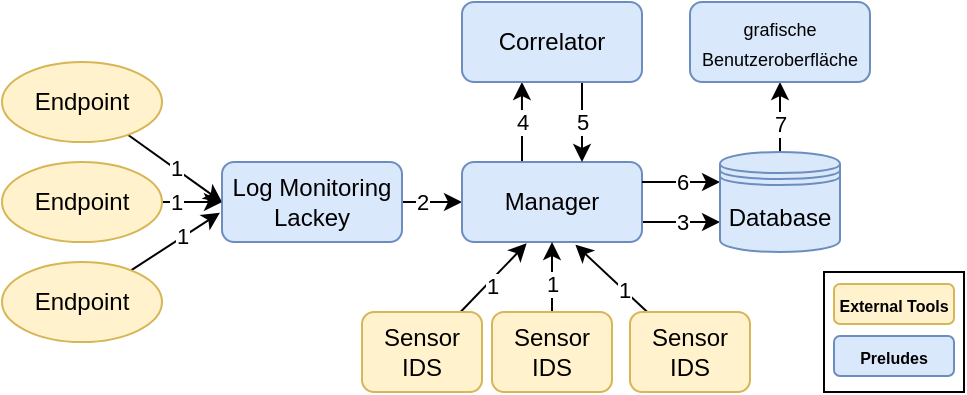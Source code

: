 <mxfile version="21.3.2" type="device">
  <diagram id="C5RBs43oDa-KdzZeNtuy" name="Page-1">
    <mxGraphModel dx="989" dy="510" grid="1" gridSize="10" guides="1" tooltips="1" connect="1" arrows="1" fold="1" page="1" pageScale="1" pageWidth="827" pageHeight="1169" math="0" shadow="0">
      <root>
        <mxCell id="WIyWlLk6GJQsqaUBKTNV-0" />
        <mxCell id="WIyWlLk6GJQsqaUBKTNV-1" parent="WIyWlLk6GJQsqaUBKTNV-0" />
        <mxCell id="Tn3Q-JOgf97j42v1SPCj-45" value="" style="rounded=0;whiteSpace=wrap;html=1;" parent="WIyWlLk6GJQsqaUBKTNV-1" vertex="1">
          <mxGeometry x="481" y="205" width="70" height="60" as="geometry" />
        </mxCell>
        <mxCell id="Tn3Q-JOgf97j42v1SPCj-21" value="1" style="rounded=0;orthogonalLoop=1;jettySize=auto;html=1;entryX=0;entryY=0.5;entryDx=0;entryDy=0;" parent="WIyWlLk6GJQsqaUBKTNV-1" source="Tn3Q-JOgf97j42v1SPCj-0" target="Tn3Q-JOgf97j42v1SPCj-3" edge="1">
          <mxGeometry relative="1" as="geometry" />
        </mxCell>
        <mxCell id="Tn3Q-JOgf97j42v1SPCj-0" value="Endpoint" style="ellipse;whiteSpace=wrap;html=1;fillColor=#fff2cc;strokeColor=#d6b656;" parent="WIyWlLk6GJQsqaUBKTNV-1" vertex="1">
          <mxGeometry x="70" y="100" width="80" height="40" as="geometry" />
        </mxCell>
        <mxCell id="Tn3Q-JOgf97j42v1SPCj-22" value="2" style="edgeStyle=orthogonalEdgeStyle;rounded=0;orthogonalLoop=1;jettySize=auto;html=1;" parent="WIyWlLk6GJQsqaUBKTNV-1" edge="1">
          <mxGeometry x="-0.333" relative="1" as="geometry">
            <mxPoint x="270" y="170.029" as="sourcePoint" />
            <mxPoint x="300" y="170.029" as="targetPoint" />
            <mxPoint as="offset" />
          </mxGeometry>
        </mxCell>
        <mxCell id="Tn3Q-JOgf97j42v1SPCj-3" value="Log Monitoring Lackey" style="rounded=1;whiteSpace=wrap;html=1;fillColor=#dae8fc;strokeColor=#6c8ebf;" parent="WIyWlLk6GJQsqaUBKTNV-1" vertex="1">
          <mxGeometry x="180" y="150" width="90" height="40" as="geometry" />
        </mxCell>
        <mxCell id="Tn3Q-JOgf97j42v1SPCj-19" style="rounded=0;orthogonalLoop=1;jettySize=auto;html=1;" parent="WIyWlLk6GJQsqaUBKTNV-1" source="Tn3Q-JOgf97j42v1SPCj-7" target="Tn3Q-JOgf97j42v1SPCj-3" edge="1">
          <mxGeometry relative="1" as="geometry" />
        </mxCell>
        <mxCell id="Tn3Q-JOgf97j42v1SPCj-31" value="1" style="edgeLabel;html=1;align=center;verticalAlign=middle;resizable=0;points=[];" parent="Tn3Q-JOgf97j42v1SPCj-19" vertex="1" connectable="0">
          <mxGeometry x="-0.578" relative="1" as="geometry">
            <mxPoint as="offset" />
          </mxGeometry>
        </mxCell>
        <mxCell id="Tn3Q-JOgf97j42v1SPCj-7" value="Endpoint" style="ellipse;whiteSpace=wrap;html=1;fillColor=#fff2cc;strokeColor=#d6b656;" parent="WIyWlLk6GJQsqaUBKTNV-1" vertex="1">
          <mxGeometry x="70" y="150" width="80" height="40" as="geometry" />
        </mxCell>
        <mxCell id="Tn3Q-JOgf97j42v1SPCj-20" style="rounded=0;orthogonalLoop=1;jettySize=auto;html=1;entryX=-0.011;entryY=0.633;entryDx=0;entryDy=0;entryPerimeter=0;" parent="WIyWlLk6GJQsqaUBKTNV-1" source="Tn3Q-JOgf97j42v1SPCj-9" target="Tn3Q-JOgf97j42v1SPCj-3" edge="1">
          <mxGeometry relative="1" as="geometry" />
        </mxCell>
        <mxCell id="Tn3Q-JOgf97j42v1SPCj-32" value="1" style="edgeLabel;html=1;align=center;verticalAlign=middle;resizable=0;points=[];" parent="Tn3Q-JOgf97j42v1SPCj-20" vertex="1" connectable="0">
          <mxGeometry x="0.177" y="1" relative="1" as="geometry">
            <mxPoint as="offset" />
          </mxGeometry>
        </mxCell>
        <mxCell id="Tn3Q-JOgf97j42v1SPCj-9" value="Endpoint" style="ellipse;whiteSpace=wrap;html=1;fillColor=#fff2cc;strokeColor=#d6b656;" parent="WIyWlLk6GJQsqaUBKTNV-1" vertex="1">
          <mxGeometry x="70" y="200" width="80" height="40" as="geometry" />
        </mxCell>
        <mxCell id="Tn3Q-JOgf97j42v1SPCj-23" value="3" style="edgeStyle=orthogonalEdgeStyle;rounded=0;orthogonalLoop=1;jettySize=auto;html=1;entryX=0;entryY=0.7;entryDx=0;entryDy=0;" parent="WIyWlLk6GJQsqaUBKTNV-1" source="Tn3Q-JOgf97j42v1SPCj-10" target="Tn3Q-JOgf97j42v1SPCj-15" edge="1">
          <mxGeometry x="-0.01" relative="1" as="geometry">
            <Array as="points">
              <mxPoint x="400" y="180" />
              <mxPoint x="400" y="180" />
            </Array>
            <mxPoint as="offset" />
          </mxGeometry>
        </mxCell>
        <mxCell id="sbTWm5aFAzDxIG2KstyV-0" value="4" style="edgeStyle=orthogonalEdgeStyle;rounded=0;orthogonalLoop=1;jettySize=auto;html=1;entryX=0.333;entryY=1;entryDx=0;entryDy=0;entryPerimeter=0;" edge="1" parent="WIyWlLk6GJQsqaUBKTNV-1" source="Tn3Q-JOgf97j42v1SPCj-10" target="Tn3Q-JOgf97j42v1SPCj-11">
          <mxGeometry relative="1" as="geometry">
            <mxPoint x="330" y="100" as="targetPoint" />
            <Array as="points">
              <mxPoint x="330" y="140" />
              <mxPoint x="330" y="140" />
            </Array>
          </mxGeometry>
        </mxCell>
        <mxCell id="Tn3Q-JOgf97j42v1SPCj-10" value="Manager" style="rounded=1;whiteSpace=wrap;html=1;fillColor=#dae8fc;strokeColor=#6c8ebf;" parent="WIyWlLk6GJQsqaUBKTNV-1" vertex="1">
          <mxGeometry x="300" y="150" width="90" height="40" as="geometry" />
        </mxCell>
        <mxCell id="Tn3Q-JOgf97j42v1SPCj-30" value="5" style="edgeStyle=orthogonalEdgeStyle;rounded=0;orthogonalLoop=1;jettySize=auto;html=1;endArrow=classic;endFill=1;startArrow=none;startFill=0;" parent="WIyWlLk6GJQsqaUBKTNV-1" source="Tn3Q-JOgf97j42v1SPCj-11" target="Tn3Q-JOgf97j42v1SPCj-10" edge="1">
          <mxGeometry relative="1" as="geometry">
            <Array as="points">
              <mxPoint x="360" y="130" />
              <mxPoint x="360" y="130" />
            </Array>
            <mxPoint as="offset" />
          </mxGeometry>
        </mxCell>
        <mxCell id="Tn3Q-JOgf97j42v1SPCj-11" value="Correlator" style="rounded=1;whiteSpace=wrap;html=1;fillColor=#dae8fc;strokeColor=#6c8ebf;" parent="WIyWlLk6GJQsqaUBKTNV-1" vertex="1">
          <mxGeometry x="300" y="70" width="90" height="40" as="geometry" />
        </mxCell>
        <mxCell id="Tn3Q-JOgf97j42v1SPCj-28" style="rounded=0;orthogonalLoop=1;jettySize=auto;html=1;" parent="WIyWlLk6GJQsqaUBKTNV-1" source="Tn3Q-JOgf97j42v1SPCj-12" edge="1">
          <mxGeometry relative="1" as="geometry">
            <mxPoint x="345" y="190" as="targetPoint" />
          </mxGeometry>
        </mxCell>
        <mxCell id="Tn3Q-JOgf97j42v1SPCj-34" value="1" style="edgeLabel;html=1;align=center;verticalAlign=middle;resizable=0;points=[];" parent="Tn3Q-JOgf97j42v1SPCj-28" vertex="1" connectable="0">
          <mxGeometry x="-0.4" y="-1" relative="1" as="geometry">
            <mxPoint x="-1" y="-4" as="offset" />
          </mxGeometry>
        </mxCell>
        <mxCell id="Tn3Q-JOgf97j42v1SPCj-12" value="Sensor IDS" style="rounded=1;whiteSpace=wrap;html=1;fillColor=#fff2cc;strokeColor=#d6b656;" parent="WIyWlLk6GJQsqaUBKTNV-1" vertex="1">
          <mxGeometry x="315" y="225" width="60" height="40" as="geometry" />
        </mxCell>
        <mxCell id="Tn3Q-JOgf97j42v1SPCj-27" style="rounded=0;orthogonalLoop=1;jettySize=auto;html=1;entryX=0.359;entryY=1.017;entryDx=0;entryDy=0;entryPerimeter=0;" parent="WIyWlLk6GJQsqaUBKTNV-1" source="Tn3Q-JOgf97j42v1SPCj-13" target="Tn3Q-JOgf97j42v1SPCj-10" edge="1">
          <mxGeometry relative="1" as="geometry" />
        </mxCell>
        <mxCell id="Tn3Q-JOgf97j42v1SPCj-33" value="1" style="edgeLabel;html=1;align=center;verticalAlign=middle;resizable=0;points=[];" parent="Tn3Q-JOgf97j42v1SPCj-27" vertex="1" connectable="0">
          <mxGeometry x="-0.133" y="-2" relative="1" as="geometry">
            <mxPoint as="offset" />
          </mxGeometry>
        </mxCell>
        <mxCell id="Tn3Q-JOgf97j42v1SPCj-13" value="&lt;div&gt;Sensor&lt;/div&gt;&lt;div&gt;IDS&lt;br&gt;&lt;/div&gt;" style="rounded=1;whiteSpace=wrap;html=1;fillColor=#fff2cc;strokeColor=#d6b656;" parent="WIyWlLk6GJQsqaUBKTNV-1" vertex="1">
          <mxGeometry x="250" y="225" width="60" height="40" as="geometry" />
        </mxCell>
        <mxCell id="Tn3Q-JOgf97j42v1SPCj-29" style="rounded=0;orthogonalLoop=1;jettySize=auto;html=1;entryX=0.63;entryY=1.033;entryDx=0;entryDy=0;entryPerimeter=0;" parent="WIyWlLk6GJQsqaUBKTNV-1" source="Tn3Q-JOgf97j42v1SPCj-14" target="Tn3Q-JOgf97j42v1SPCj-10" edge="1">
          <mxGeometry relative="1" as="geometry" />
        </mxCell>
        <mxCell id="Tn3Q-JOgf97j42v1SPCj-35" value="1" style="edgeLabel;html=1;align=center;verticalAlign=middle;resizable=0;points=[];" parent="Tn3Q-JOgf97j42v1SPCj-29" vertex="1" connectable="0">
          <mxGeometry x="-0.354" relative="1" as="geometry">
            <mxPoint as="offset" />
          </mxGeometry>
        </mxCell>
        <mxCell id="Tn3Q-JOgf97j42v1SPCj-14" value="Sensor IDS" style="rounded=1;whiteSpace=wrap;html=1;fillColor=#fff2cc;strokeColor=#d6b656;" parent="WIyWlLk6GJQsqaUBKTNV-1" vertex="1">
          <mxGeometry x="384" y="225" width="60" height="40" as="geometry" />
        </mxCell>
        <mxCell id="Tn3Q-JOgf97j42v1SPCj-26" style="edgeStyle=orthogonalEdgeStyle;rounded=0;orthogonalLoop=1;jettySize=auto;html=1;entryX=0.5;entryY=1;entryDx=0;entryDy=0;" parent="WIyWlLk6GJQsqaUBKTNV-1" source="Tn3Q-JOgf97j42v1SPCj-15" target="Tn3Q-JOgf97j42v1SPCj-17" edge="1">
          <mxGeometry relative="1" as="geometry" />
        </mxCell>
        <mxCell id="Tn3Q-JOgf97j42v1SPCj-39" value="7" style="edgeLabel;html=1;align=center;verticalAlign=middle;resizable=0;points=[];" parent="Tn3Q-JOgf97j42v1SPCj-26" vertex="1" connectable="0">
          <mxGeometry x="-0.348" relative="1" as="geometry">
            <mxPoint as="offset" />
          </mxGeometry>
        </mxCell>
        <mxCell id="sbTWm5aFAzDxIG2KstyV-1" value="6" style="edgeStyle=orthogonalEdgeStyle;rounded=0;orthogonalLoop=1;jettySize=auto;html=1;endArrow=none;endFill=0;startArrow=classic;startFill=1;" edge="1" parent="WIyWlLk6GJQsqaUBKTNV-1" source="Tn3Q-JOgf97j42v1SPCj-15">
          <mxGeometry relative="1" as="geometry">
            <mxPoint x="390" y="160" as="targetPoint" />
            <Array as="points">
              <mxPoint x="390" y="160" />
            </Array>
          </mxGeometry>
        </mxCell>
        <mxCell id="Tn3Q-JOgf97j42v1SPCj-15" value="Database" style="shape=datastore;whiteSpace=wrap;html=1;fillColor=#dae8fc;strokeColor=#6c8ebf;" parent="WIyWlLk6GJQsqaUBKTNV-1" vertex="1">
          <mxGeometry x="429" y="145" width="60" height="50" as="geometry" />
        </mxCell>
        <mxCell id="Tn3Q-JOgf97j42v1SPCj-17" value="&lt;font style=&quot;font-size: 9px;&quot;&gt;grafische Benutzeroberfläche&lt;/font&gt;" style="rounded=1;whiteSpace=wrap;html=1;fillColor=#dae8fc;strokeColor=#6c8ebf;" parent="WIyWlLk6GJQsqaUBKTNV-1" vertex="1">
          <mxGeometry x="414" y="70" width="90" height="40" as="geometry" />
        </mxCell>
        <mxCell id="Tn3Q-JOgf97j42v1SPCj-41" value="&lt;font style=&quot;font-size: 8px;&quot;&gt;&lt;b&gt;&lt;font style=&quot;font-size: 8px;&quot;&gt;External Tools&lt;br&gt;&lt;/font&gt;&lt;/b&gt;&lt;/font&gt;" style="rounded=1;whiteSpace=wrap;html=1;fillColor=#fff2cc;strokeColor=#d6b656;" parent="WIyWlLk6GJQsqaUBKTNV-1" vertex="1">
          <mxGeometry x="486" y="211" width="60" height="20" as="geometry" />
        </mxCell>
        <mxCell id="Tn3Q-JOgf97j42v1SPCj-43" value="&lt;font style=&quot;font-size: 8px;&quot;&gt;&lt;b&gt;Preludes&lt;/b&gt;&lt;/font&gt;" style="rounded=1;whiteSpace=wrap;html=1;fillColor=#dae8fc;strokeColor=#6c8ebf;" parent="WIyWlLk6GJQsqaUBKTNV-1" vertex="1">
          <mxGeometry x="486" y="237" width="60" height="20" as="geometry" />
        </mxCell>
      </root>
    </mxGraphModel>
  </diagram>
</mxfile>
